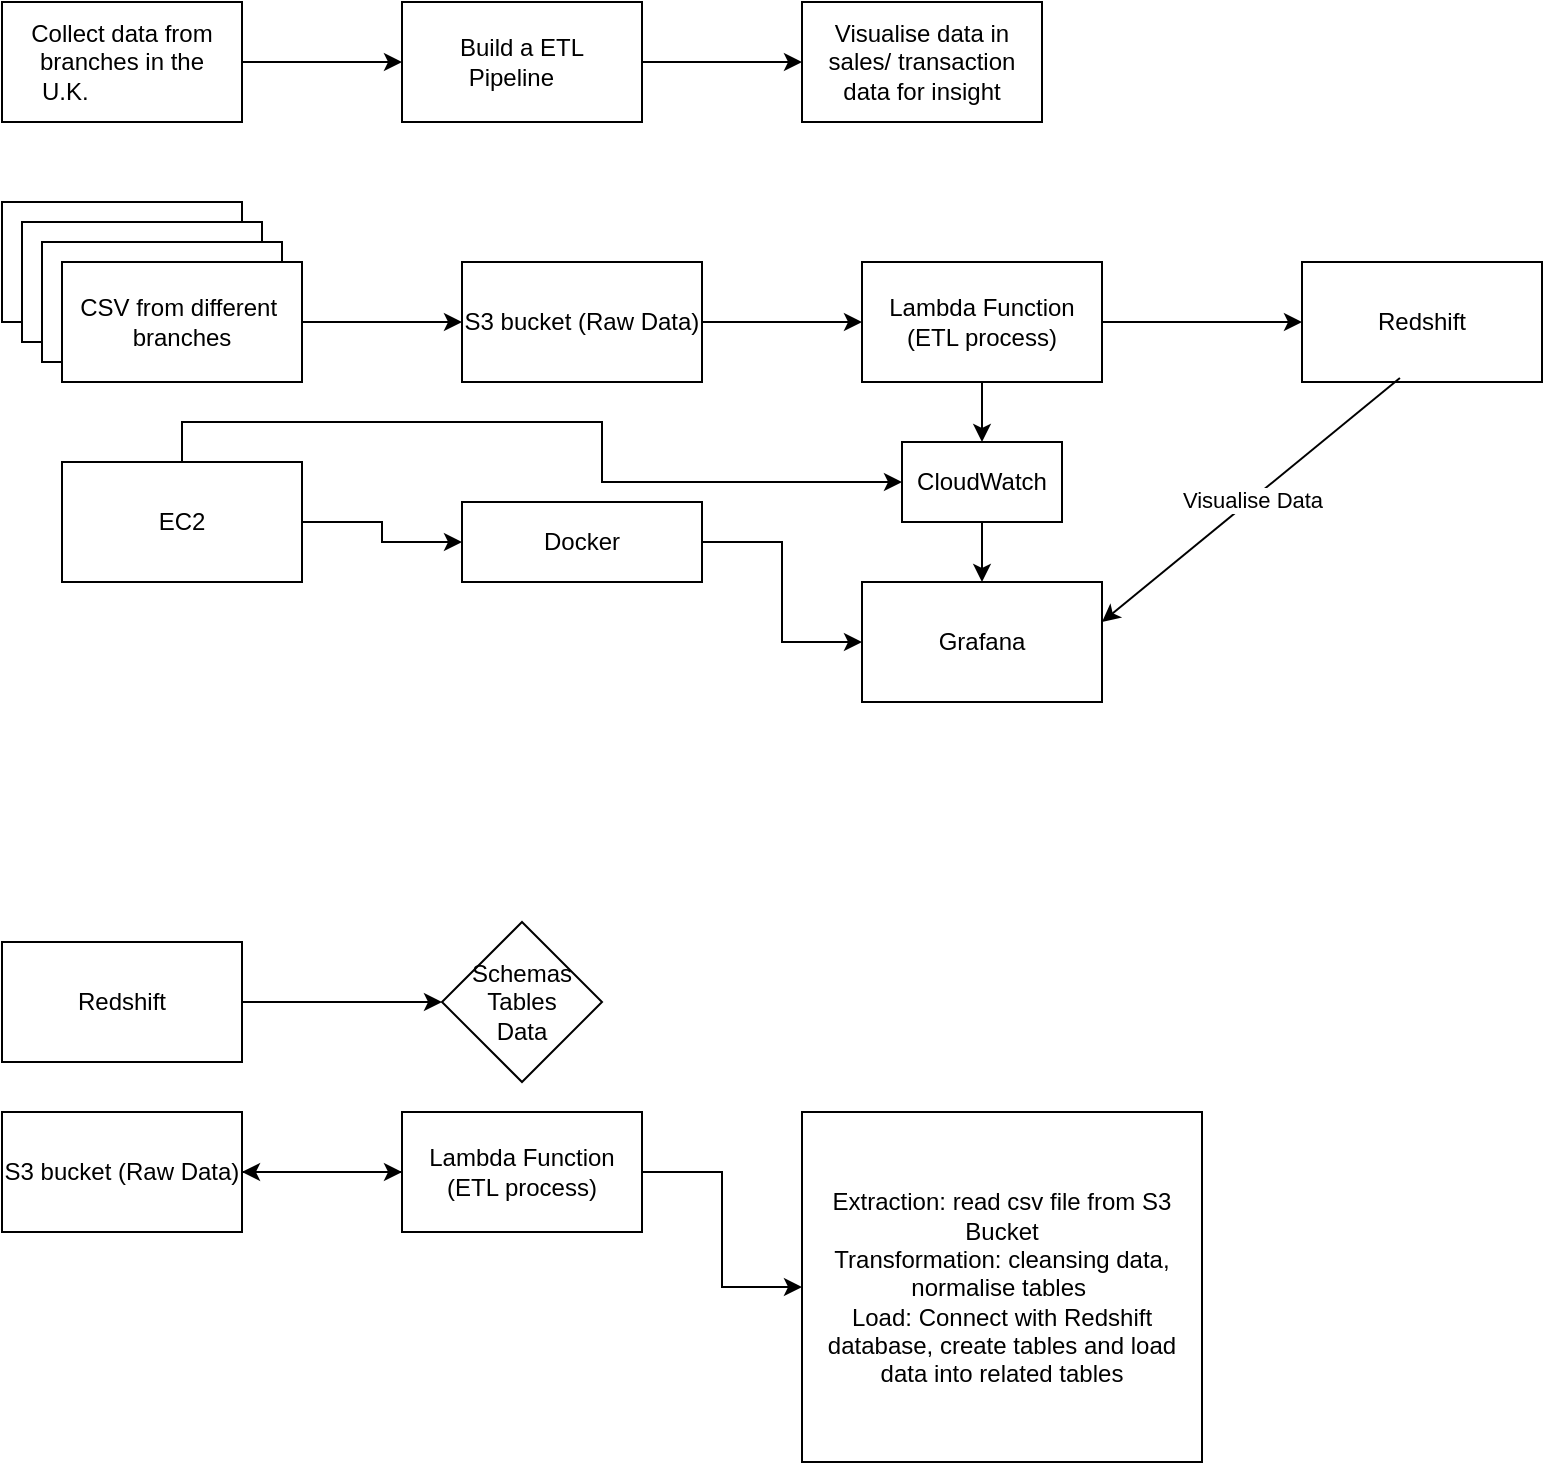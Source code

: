 <mxfile version="22.1.7" type="github">
  <diagram name="Page-1" id="kHOqpHKTY-Skhh1jvX21">
    <mxGraphModel dx="880" dy="478" grid="1" gridSize="10" guides="1" tooltips="1" connect="1" arrows="1" fold="1" page="1" pageScale="1" pageWidth="827" pageHeight="1169" math="0" shadow="0">
      <root>
        <mxCell id="0" />
        <mxCell id="1" parent="0" />
        <mxCell id="pf4q4rkxfVr6c7oyGRqG-47" value="" style="edgeStyle=orthogonalEdgeStyle;rounded=0;orthogonalLoop=1;jettySize=auto;html=1;" parent="1" source="pf4q4rkxfVr6c7oyGRqG-48" target="pf4q4rkxfVr6c7oyGRqG-31" edge="1">
          <mxGeometry relative="1" as="geometry" />
        </mxCell>
        <mxCell id="pf4q4rkxfVr6c7oyGRqG-49" value="" style="edgeStyle=orthogonalEdgeStyle;rounded=0;orthogonalLoop=1;jettySize=auto;html=1;" parent="1" source="pf4q4rkxfVr6c7oyGRqG-19" target="pf4q4rkxfVr6c7oyGRqG-48" edge="1">
          <mxGeometry relative="1" as="geometry">
            <mxPoint x="530" y="220" as="sourcePoint" />
            <mxPoint x="530" y="320" as="targetPoint" />
          </mxGeometry>
        </mxCell>
        <mxCell id="pf4q4rkxfVr6c7oyGRqG-10" value="" style="edgeStyle=orthogonalEdgeStyle;rounded=0;orthogonalLoop=1;jettySize=auto;html=1;" parent="1" source="pf4q4rkxfVr6c7oyGRqG-7" target="pf4q4rkxfVr6c7oyGRqG-9" edge="1">
          <mxGeometry relative="1" as="geometry" />
        </mxCell>
        <mxCell id="pf4q4rkxfVr6c7oyGRqG-7" value="Collect data from branches in the U.K.&lt;span style=&quot;white-space: pre;&quot;&gt;&#x9;&lt;/span&gt;&lt;span style=&quot;white-space: pre;&quot;&gt;&#x9;&lt;/span&gt;&lt;span style=&quot;white-space: pre;&quot;&gt;&#x9;&lt;/span&gt;" style="rounded=0;whiteSpace=wrap;html=1;" parent="1" vertex="1">
          <mxGeometry x="40" y="30" width="120" height="60" as="geometry" />
        </mxCell>
        <mxCell id="pf4q4rkxfVr6c7oyGRqG-12" value="" style="edgeStyle=orthogonalEdgeStyle;rounded=0;orthogonalLoop=1;jettySize=auto;html=1;" parent="1" source="pf4q4rkxfVr6c7oyGRqG-9" target="pf4q4rkxfVr6c7oyGRqG-11" edge="1">
          <mxGeometry relative="1" as="geometry" />
        </mxCell>
        <mxCell id="pf4q4rkxfVr6c7oyGRqG-9" value="Build a ETL Pipeline&lt;span style=&quot;white-space: pre;&quot;&gt;&#x9;&lt;/span&gt;" style="rounded=0;whiteSpace=wrap;html=1;" parent="1" vertex="1">
          <mxGeometry x="240" y="30" width="120" height="60" as="geometry" />
        </mxCell>
        <mxCell id="pf4q4rkxfVr6c7oyGRqG-11" value="Visualise data in sales/ transaction data for insight" style="rounded=0;whiteSpace=wrap;html=1;" parent="1" vertex="1">
          <mxGeometry x="440" y="30" width="120" height="60" as="geometry" />
        </mxCell>
        <mxCell id="pf4q4rkxfVr6c7oyGRqG-13" value="" style="rounded=0;whiteSpace=wrap;html=1;" parent="1" vertex="1">
          <mxGeometry x="40" y="130" width="120" height="60" as="geometry" />
        </mxCell>
        <mxCell id="pf4q4rkxfVr6c7oyGRqG-14" value="" style="rounded=0;whiteSpace=wrap;html=1;" parent="1" vertex="1">
          <mxGeometry x="50" y="140" width="120" height="60" as="geometry" />
        </mxCell>
        <mxCell id="pf4q4rkxfVr6c7oyGRqG-15" value="" style="rounded=0;whiteSpace=wrap;html=1;" parent="1" vertex="1">
          <mxGeometry x="60" y="150" width="120" height="60" as="geometry" />
        </mxCell>
        <mxCell id="pf4q4rkxfVr6c7oyGRqG-18" value="" style="edgeStyle=orthogonalEdgeStyle;rounded=0;orthogonalLoop=1;jettySize=auto;html=1;" parent="1" source="pf4q4rkxfVr6c7oyGRqG-16" target="pf4q4rkxfVr6c7oyGRqG-17" edge="1">
          <mxGeometry relative="1" as="geometry" />
        </mxCell>
        <mxCell id="pf4q4rkxfVr6c7oyGRqG-16" value="CSV from different&amp;nbsp; branches" style="rounded=0;whiteSpace=wrap;html=1;" parent="1" vertex="1">
          <mxGeometry x="70" y="160" width="120" height="60" as="geometry" />
        </mxCell>
        <mxCell id="pf4q4rkxfVr6c7oyGRqG-20" value="" style="edgeStyle=orthogonalEdgeStyle;rounded=0;orthogonalLoop=1;jettySize=auto;html=1;" parent="1" source="pf4q4rkxfVr6c7oyGRqG-17" target="pf4q4rkxfVr6c7oyGRqG-19" edge="1">
          <mxGeometry relative="1" as="geometry" />
        </mxCell>
        <mxCell id="pf4q4rkxfVr6c7oyGRqG-17" value="S3 bucket (Raw Data)" style="rounded=0;whiteSpace=wrap;html=1;align=center;" parent="1" vertex="1">
          <mxGeometry x="270" y="160" width="120" height="60" as="geometry" />
        </mxCell>
        <mxCell id="pf4q4rkxfVr6c7oyGRqG-22" value="" style="edgeStyle=orthogonalEdgeStyle;rounded=0;orthogonalLoop=1;jettySize=auto;html=1;" parent="1" source="pf4q4rkxfVr6c7oyGRqG-19" target="pf4q4rkxfVr6c7oyGRqG-21" edge="1">
          <mxGeometry relative="1" as="geometry" />
        </mxCell>
        <mxCell id="pf4q4rkxfVr6c7oyGRqG-19" value="Lambda Function (ETL process)" style="rounded=0;whiteSpace=wrap;html=1;" parent="1" vertex="1">
          <mxGeometry x="470" y="160" width="120" height="60" as="geometry" />
        </mxCell>
        <mxCell id="pf4q4rkxfVr6c7oyGRqG-21" value="Redshift" style="rounded=0;whiteSpace=wrap;html=1;" parent="1" vertex="1">
          <mxGeometry x="690" y="160" width="120" height="60" as="geometry" />
        </mxCell>
        <mxCell id="pf4q4rkxfVr6c7oyGRqG-52" value="" style="edgeStyle=orthogonalEdgeStyle;rounded=0;orthogonalLoop=1;jettySize=auto;html=1;" parent="1" source="pf4q4rkxfVr6c7oyGRqG-23" edge="1">
          <mxGeometry relative="1" as="geometry">
            <mxPoint x="240" y="615" as="targetPoint" />
          </mxGeometry>
        </mxCell>
        <mxCell id="pf4q4rkxfVr6c7oyGRqG-23" value="S3 bucket (Raw Data)" style="rounded=0;whiteSpace=wrap;html=1;align=center;" parent="1" vertex="1">
          <mxGeometry x="40" y="585" width="120" height="60" as="geometry" />
        </mxCell>
        <mxCell id="pf4q4rkxfVr6c7oyGRqG-60" value="" style="edgeStyle=orthogonalEdgeStyle;rounded=0;orthogonalLoop=1;jettySize=auto;html=1;" parent="1" source="pf4q4rkxfVr6c7oyGRqG-27" target="pf4q4rkxfVr6c7oyGRqG-59" edge="1">
          <mxGeometry relative="1" as="geometry" />
        </mxCell>
        <mxCell id="pf4q4rkxfVr6c7oyGRqG-27" value="Redshift" style="rounded=0;whiteSpace=wrap;html=1;" parent="1" vertex="1">
          <mxGeometry x="40" y="500" width="120" height="60" as="geometry" />
        </mxCell>
        <mxCell id="pf4q4rkxfVr6c7oyGRqG-30" value="" style="edgeStyle=orthogonalEdgeStyle;rounded=0;orthogonalLoop=1;jettySize=auto;html=1;" parent="1" source="pf4q4rkxfVr6c7oyGRqG-28" target="pf4q4rkxfVr6c7oyGRqG-29" edge="1">
          <mxGeometry relative="1" as="geometry" />
        </mxCell>
        <mxCell id="pf4q4rkxfVr6c7oyGRqG-28" value="EC2" style="rounded=0;whiteSpace=wrap;html=1;" parent="1" vertex="1">
          <mxGeometry x="70" y="260" width="120" height="60" as="geometry" />
        </mxCell>
        <mxCell id="pf4q4rkxfVr6c7oyGRqG-32" value="" style="edgeStyle=orthogonalEdgeStyle;rounded=0;orthogonalLoop=1;jettySize=auto;html=1;" parent="1" source="pf4q4rkxfVr6c7oyGRqG-29" target="pf4q4rkxfVr6c7oyGRqG-31" edge="1">
          <mxGeometry relative="1" as="geometry" />
        </mxCell>
        <mxCell id="pf4q4rkxfVr6c7oyGRqG-29" value="Docker" style="rounded=0;whiteSpace=wrap;html=1;" parent="1" vertex="1">
          <mxGeometry x="270" y="280" width="120" height="40" as="geometry" />
        </mxCell>
        <mxCell id="pf4q4rkxfVr6c7oyGRqG-31" value="Grafana" style="rounded=0;whiteSpace=wrap;html=1;" parent="1" vertex="1">
          <mxGeometry x="470" y="320" width="120" height="60" as="geometry" />
        </mxCell>
        <mxCell id="pf4q4rkxfVr6c7oyGRqG-36" value="" style="endArrow=classic;html=1;rounded=0;entryX=1;entryY=0.5;entryDx=0;entryDy=0;exitX=0.408;exitY=0.967;exitDx=0;exitDy=0;exitPerimeter=0;" parent="1" source="pf4q4rkxfVr6c7oyGRqG-21" edge="1">
          <mxGeometry relative="1" as="geometry">
            <mxPoint x="750" y="210" as="sourcePoint" />
            <mxPoint x="590" y="340" as="targetPoint" />
          </mxGeometry>
        </mxCell>
        <mxCell id="pf4q4rkxfVr6c7oyGRqG-37" value="Visualise Data" style="edgeLabel;resizable=0;html=1;align=center;verticalAlign=middle;" parent="pf4q4rkxfVr6c7oyGRqG-36" connectable="0" vertex="1">
          <mxGeometry relative="1" as="geometry">
            <mxPoint as="offset" />
          </mxGeometry>
        </mxCell>
        <mxCell id="pf4q4rkxfVr6c7oyGRqG-48" value="CloudWatch" style="rounded=0;whiteSpace=wrap;html=1;" parent="1" vertex="1">
          <mxGeometry x="490" y="250" width="80" height="40" as="geometry" />
        </mxCell>
        <mxCell id="pf4q4rkxfVr6c7oyGRqG-54" value="" style="edgeStyle=orthogonalEdgeStyle;rounded=0;orthogonalLoop=1;jettySize=auto;html=1;" parent="1" source="pf4q4rkxfVr6c7oyGRqG-53" target="pf4q4rkxfVr6c7oyGRqG-23" edge="1">
          <mxGeometry relative="1" as="geometry" />
        </mxCell>
        <mxCell id="pf4q4rkxfVr6c7oyGRqG-64" value="" style="edgeStyle=orthogonalEdgeStyle;rounded=0;orthogonalLoop=1;jettySize=auto;html=1;" parent="1" source="pf4q4rkxfVr6c7oyGRqG-53" target="pf4q4rkxfVr6c7oyGRqG-63" edge="1">
          <mxGeometry relative="1" as="geometry" />
        </mxCell>
        <mxCell id="pf4q4rkxfVr6c7oyGRqG-53" value="Lambda Function (ETL process)" style="rounded=0;whiteSpace=wrap;html=1;" parent="1" vertex="1">
          <mxGeometry x="240" y="585" width="120" height="60" as="geometry" />
        </mxCell>
        <mxCell id="pf4q4rkxfVr6c7oyGRqG-59" value="Schemas&lt;br&gt;Tables&lt;br&gt;Data" style="rhombus;whiteSpace=wrap;html=1;rounded=0;" parent="1" vertex="1">
          <mxGeometry x="260" y="490" width="80" height="80" as="geometry" />
        </mxCell>
        <mxCell id="pf4q4rkxfVr6c7oyGRqG-63" value="Extraction: read csv file from S3 Bucket&lt;br&gt;Transformation: cleansing data, normalise tables&amp;nbsp;&lt;br&gt;Load: Connect with Redshift database, create tables and load data into related tables" style="rounded=0;whiteSpace=wrap;html=1;" parent="1" vertex="1">
          <mxGeometry x="440" y="585" width="200" height="175" as="geometry" />
        </mxCell>
        <mxCell id="h09n2dt-XJnkUX_hiape-3" value="" style="edgeStyle=orthogonalEdgeStyle;rounded=0;orthogonalLoop=1;jettySize=auto;html=1;labelBorderColor=none;entryX=0;entryY=0.5;entryDx=0;entryDy=0;exitX=0.5;exitY=0;exitDx=0;exitDy=0;" edge="1" parent="1" source="pf4q4rkxfVr6c7oyGRqG-28" target="pf4q4rkxfVr6c7oyGRqG-48">
          <mxGeometry relative="1" as="geometry">
            <mxPoint x="370" y="250" as="sourcePoint" />
            <mxPoint x="450" y="250" as="targetPoint" />
            <Array as="points">
              <mxPoint x="130" y="240" />
              <mxPoint x="340" y="240" />
              <mxPoint x="340" y="270" />
            </Array>
          </mxGeometry>
        </mxCell>
      </root>
    </mxGraphModel>
  </diagram>
</mxfile>
